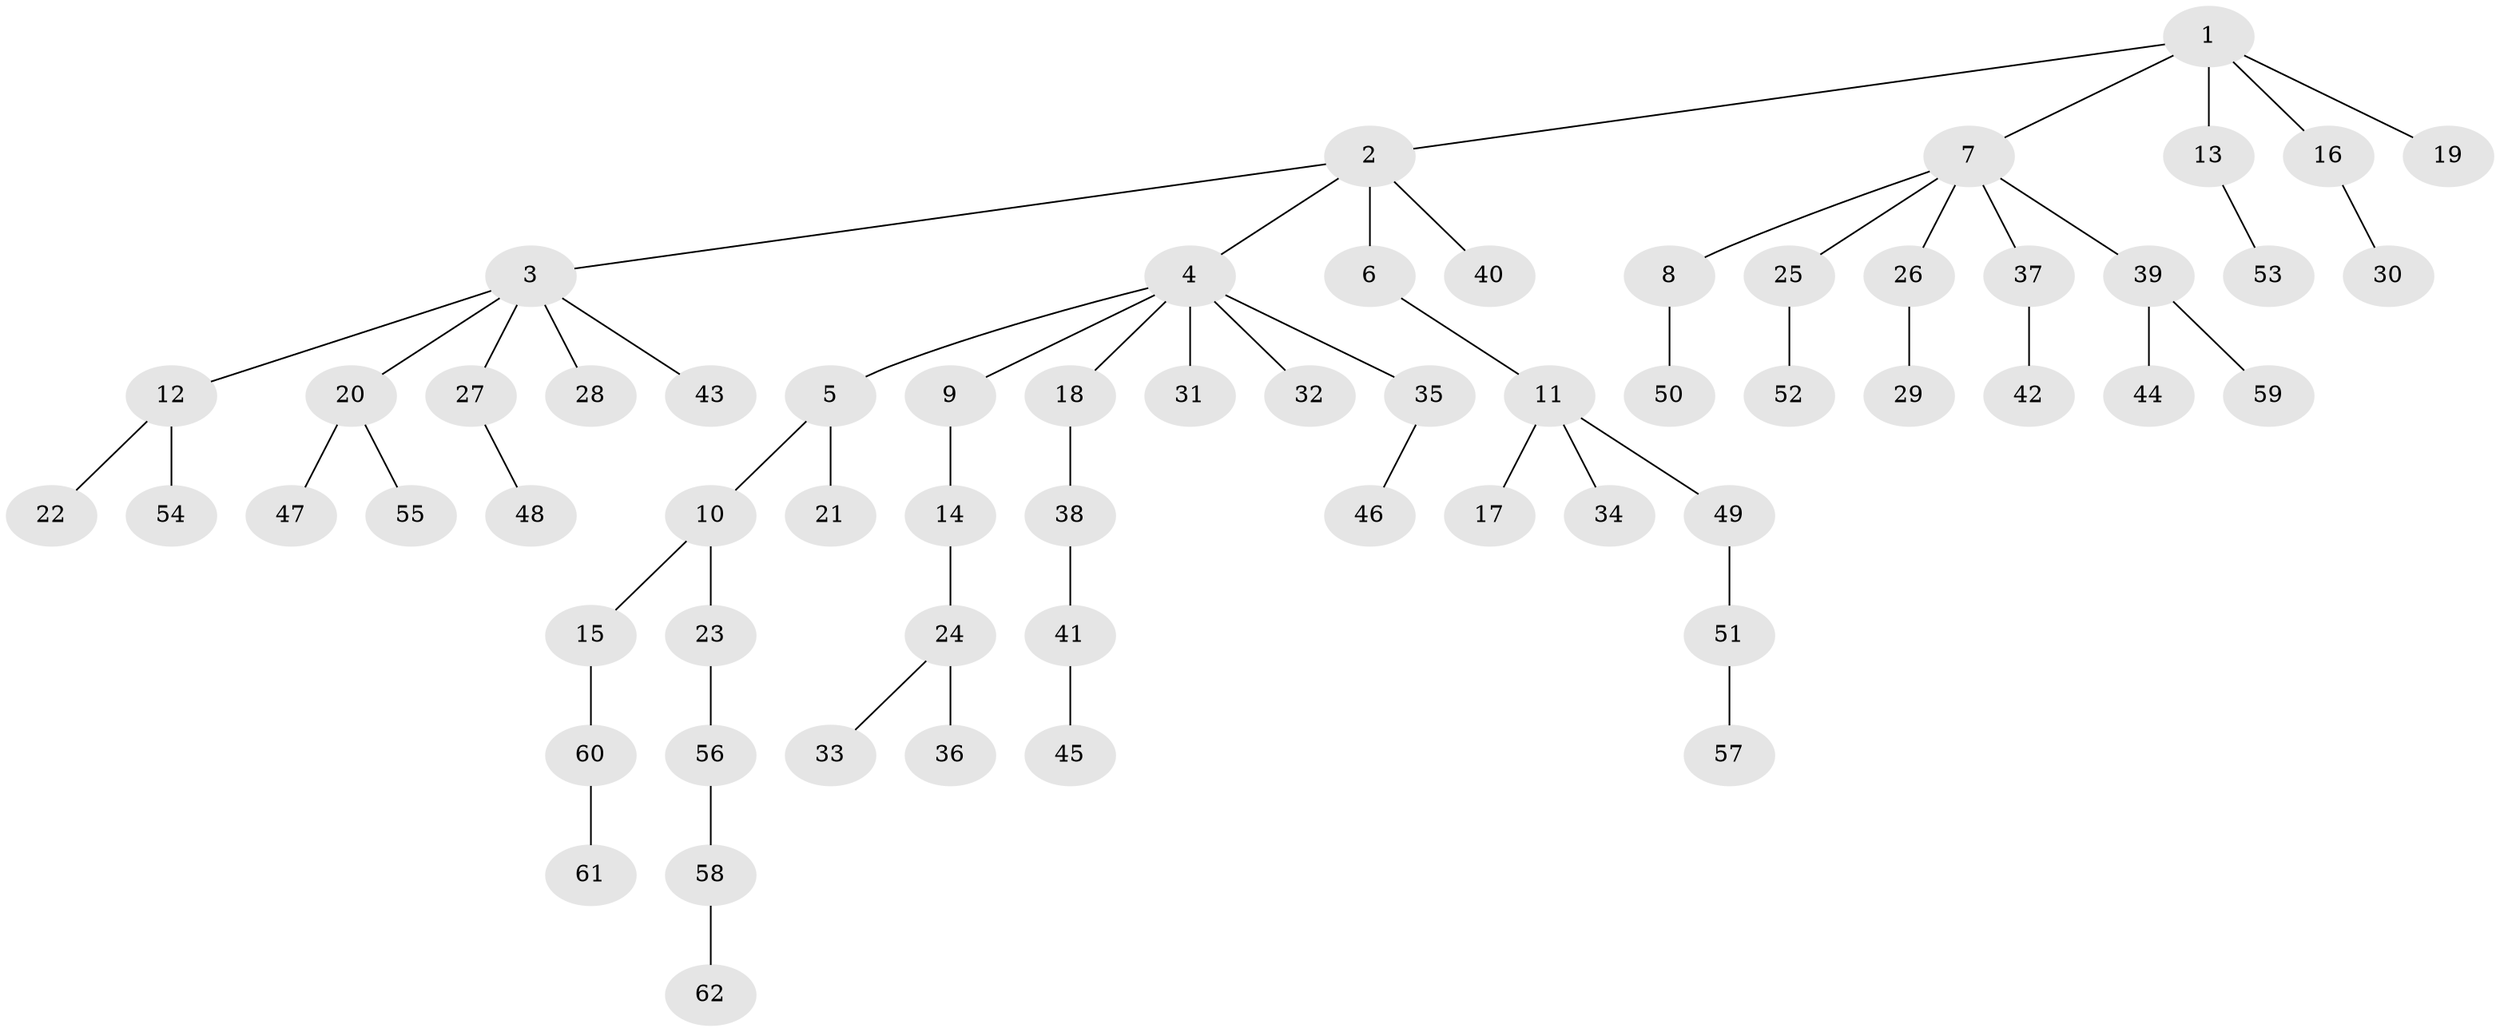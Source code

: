 // Generated by graph-tools (version 1.1) at 2025/50/03/09/25 03:50:15]
// undirected, 62 vertices, 61 edges
graph export_dot {
graph [start="1"]
  node [color=gray90,style=filled];
  1;
  2;
  3;
  4;
  5;
  6;
  7;
  8;
  9;
  10;
  11;
  12;
  13;
  14;
  15;
  16;
  17;
  18;
  19;
  20;
  21;
  22;
  23;
  24;
  25;
  26;
  27;
  28;
  29;
  30;
  31;
  32;
  33;
  34;
  35;
  36;
  37;
  38;
  39;
  40;
  41;
  42;
  43;
  44;
  45;
  46;
  47;
  48;
  49;
  50;
  51;
  52;
  53;
  54;
  55;
  56;
  57;
  58;
  59;
  60;
  61;
  62;
  1 -- 2;
  1 -- 7;
  1 -- 13;
  1 -- 16;
  1 -- 19;
  2 -- 3;
  2 -- 4;
  2 -- 6;
  2 -- 40;
  3 -- 12;
  3 -- 20;
  3 -- 27;
  3 -- 28;
  3 -- 43;
  4 -- 5;
  4 -- 9;
  4 -- 18;
  4 -- 31;
  4 -- 32;
  4 -- 35;
  5 -- 10;
  5 -- 21;
  6 -- 11;
  7 -- 8;
  7 -- 25;
  7 -- 26;
  7 -- 37;
  7 -- 39;
  8 -- 50;
  9 -- 14;
  10 -- 15;
  10 -- 23;
  11 -- 17;
  11 -- 34;
  11 -- 49;
  12 -- 22;
  12 -- 54;
  13 -- 53;
  14 -- 24;
  15 -- 60;
  16 -- 30;
  18 -- 38;
  20 -- 47;
  20 -- 55;
  23 -- 56;
  24 -- 33;
  24 -- 36;
  25 -- 52;
  26 -- 29;
  27 -- 48;
  35 -- 46;
  37 -- 42;
  38 -- 41;
  39 -- 44;
  39 -- 59;
  41 -- 45;
  49 -- 51;
  51 -- 57;
  56 -- 58;
  58 -- 62;
  60 -- 61;
}
